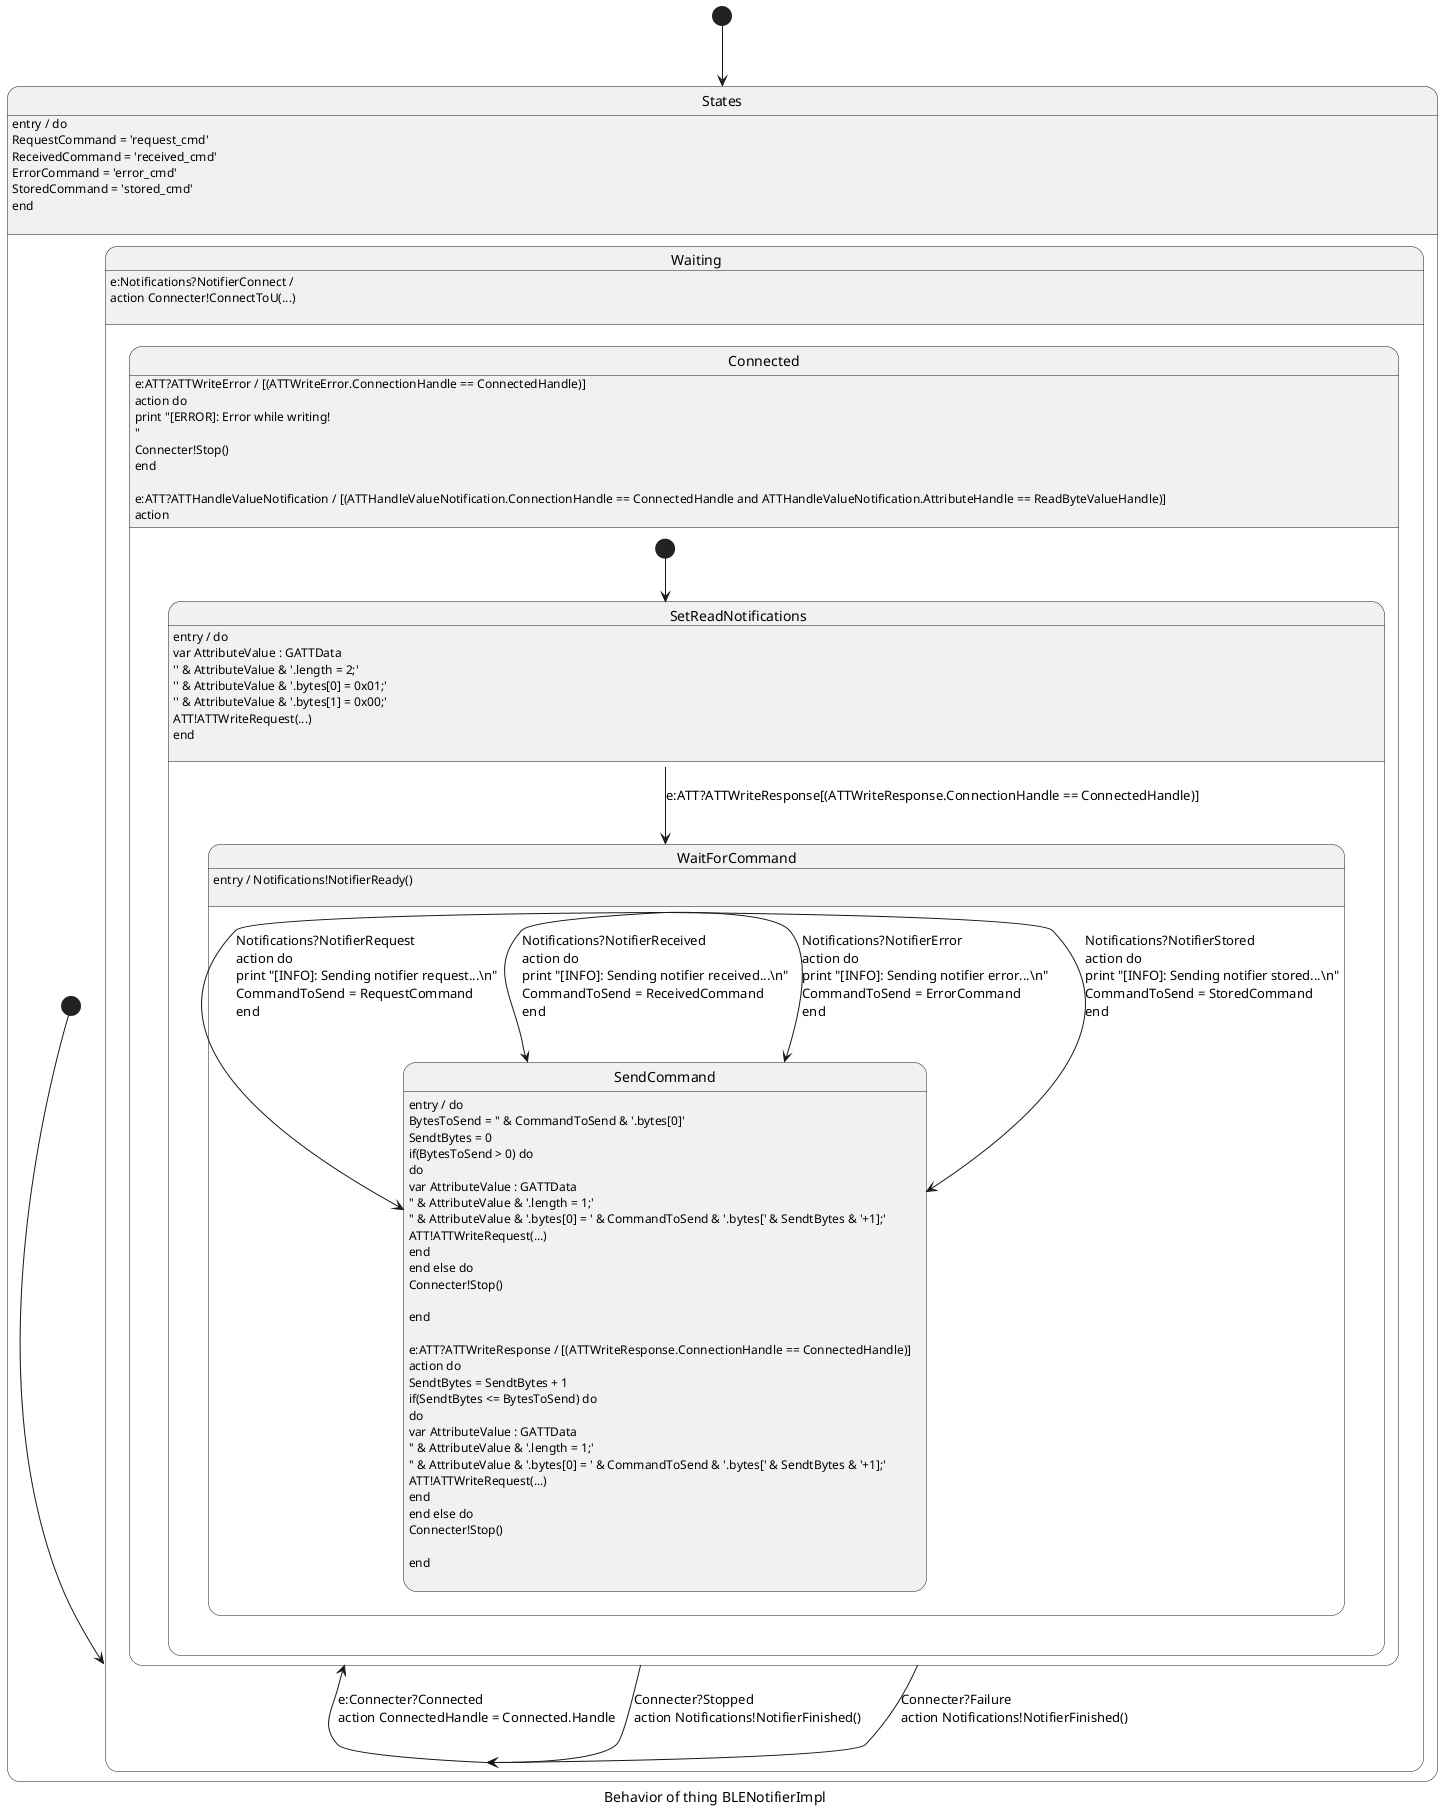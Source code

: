 @startuml
skinparam defaultTextAlignment left
caption Behavior of thing BLENotifierImpl
[*] --> States
state States{
state Waiting{

Waiting --> Connected : e:Connecter?Connected\naction ConnectedHandle = Connected.Handle\n
	Waiting : e:Notifications?NotifierConnect / \naction Connecter!ConnectToU(...)\n
}
state Connected{
state SetReadNotifications{
	SetReadNotifications : entry / do \nvar AttributeValue : GATTData\n'' & AttributeValue & '.length = 2;'\n'' & AttributeValue & '.bytes[0] = 0x01;'\n'' & AttributeValue & '.bytes[1] = 0x00;'\nATT!ATTWriteRequest(...)\nend\n

SetReadNotifications --> WaitForCommand : e:ATT?ATTWriteResponse[(ATTWriteResponse.ConnectionHandle == ConnectedHandle)]
}
state WaitForCommand{
	WaitForCommand : entry / Notifications!NotifierReady()\n

WaitForCommand --> SendCommand : Notifications?NotifierRequest\naction do \nprint "[INFO]: Sending notifier request...\\n"\nCommandToSend = RequestCommand\nend\n

WaitForCommand --> SendCommand : Notifications?NotifierReceived\naction do \nprint "[INFO]: Sending notifier received...\\n"\nCommandToSend = ReceivedCommand\nend\n

WaitForCommand --> SendCommand : Notifications?NotifierError\naction do \nprint "[INFO]: Sending notifier error...\\n"\nCommandToSend = ErrorCommand\nend\n

WaitForCommand --> SendCommand : Notifications?NotifierStored\naction do \nprint "[INFO]: Sending notifier stored...\\n"\nCommandToSend = StoredCommand\nend\n
}
state SendCommand{
	SendCommand : entry / do \nBytesToSend = '' & CommandToSend & '.bytes[0]'\nSendtBytes = 0\nif(BytesToSend > 0) do\ndo \nvar AttributeValue : GATTData\n'' & AttributeValue & '.length = 1;'\n'' & AttributeValue & '.bytes[0] = ' & CommandToSend & '.bytes[' & SendtBytes & '+1];'\nATT!ATTWriteRequest(...)\nend\nend else do\nConnecter!Stop()\n\nend\n
	SendCommand : e:ATT?ATTWriteResponse / [(ATTWriteResponse.ConnectionHandle == ConnectedHandle)]\naction do \nSendtBytes = SendtBytes + 1\nif(SendtBytes <= BytesToSend) do\ndo \nvar AttributeValue : GATTData\n'' & AttributeValue & '.length = 1;'\n'' & AttributeValue & '.bytes[0] = ' & CommandToSend & '.bytes[' & SendtBytes & '+1];'\nATT!ATTWriteRequest(...)\nend\nend else do\nConnecter!Stop()\n\nend\n
}
[*] --> SetReadNotifications

Connected --> Waiting : Connecter?Stopped\naction Notifications!NotifierFinished()\n

Connected --> Waiting : Connecter?Failure\naction Notifications!NotifierFinished()\n
	Connected : e:ATT?ATTWriteError / [(ATTWriteError.ConnectionHandle == ConnectedHandle)]\naction do \nprint "[ERROR]: Error while writing!\\n"\nConnecter!Stop()\nend\n
	Connected : e:ATT?ATTHandleValueNotification / [(ATTHandleValueNotification.ConnectionHandle == ConnectedHandle and ATTHandleValueNotification.AttributeHandle == ReadByteValueHandle)]\naction 
}
[*] --> Waiting
	States : entry / do \nRequestCommand = 'request_cmd'\nReceivedCommand = 'received_cmd'\nErrorCommand = 'error_cmd'\nStoredCommand = 'stored_cmd'\nend\n
}
@enduml
